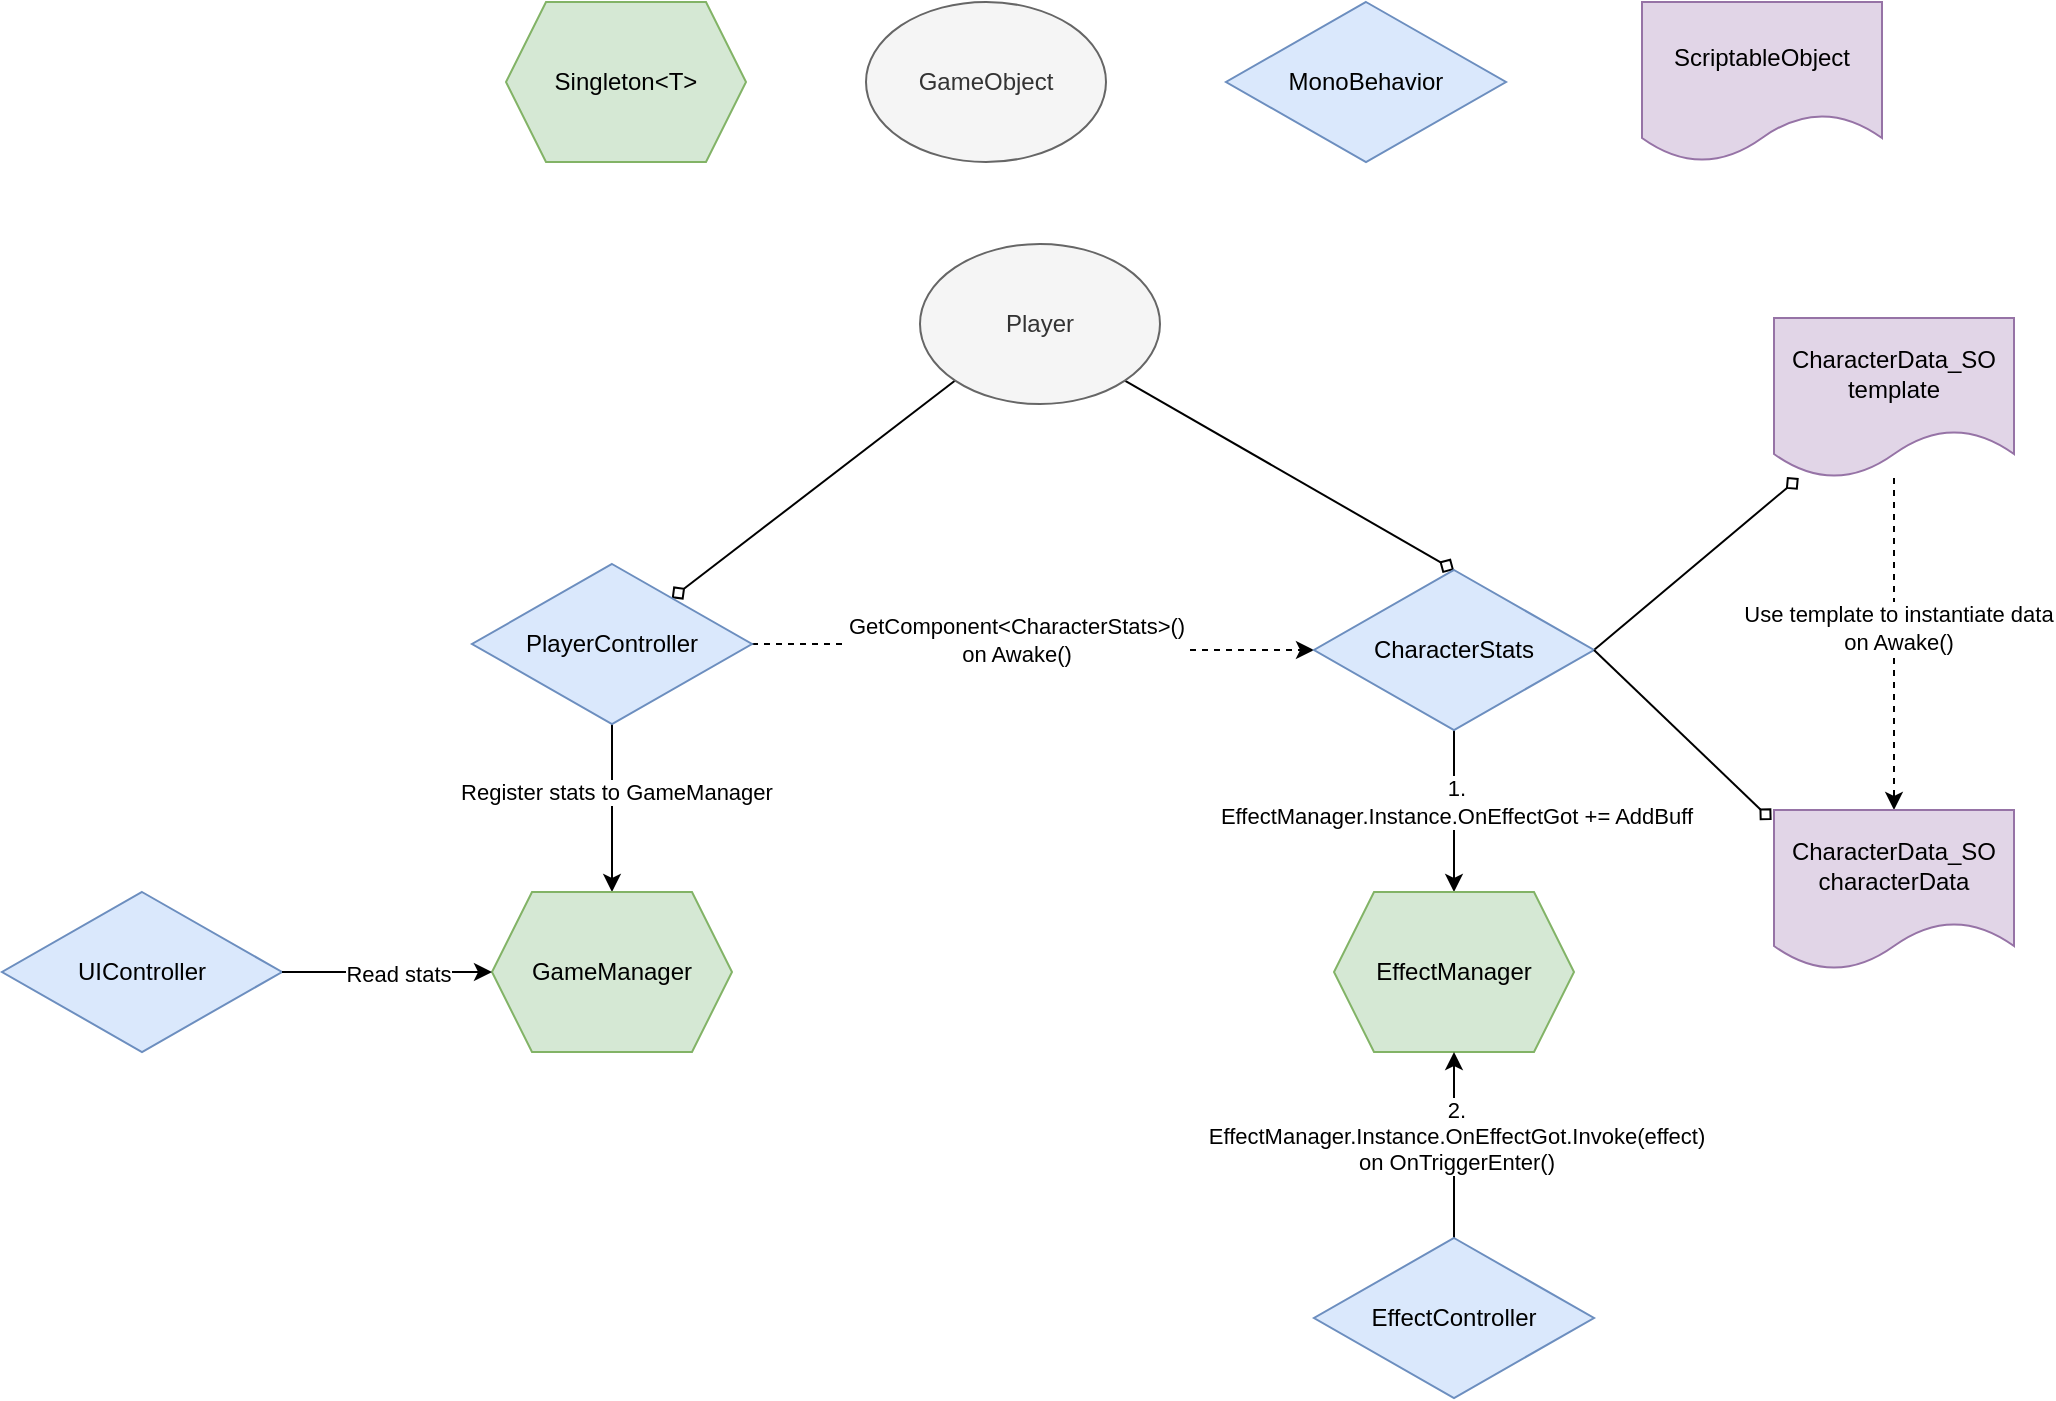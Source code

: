 <mxfile version="24.3.1" type="github">
  <diagram name="第 1 页" id="2a8IaGi-SIB8uY6eGXwn">
    <mxGraphModel dx="1868" dy="1223" grid="0" gridSize="10" guides="1" tooltips="1" connect="1" arrows="1" fold="1" page="0" pageScale="1" pageWidth="827" pageHeight="1169" math="0" shadow="0">
      <root>
        <mxCell id="0" />
        <mxCell id="1" parent="0" />
        <mxCell id="u_eatWrobegxD37L-Buj-10" value="" style="rounded=0;orthogonalLoop=1;jettySize=auto;html=1;exitX=0;exitY=1;exitDx=0;exitDy=0;endArrow=diamond;endFill=0;" edge="1" parent="1" source="u_eatWrobegxD37L-Buj-3" target="u_eatWrobegxD37L-Buj-9">
          <mxGeometry relative="1" as="geometry" />
        </mxCell>
        <mxCell id="u_eatWrobegxD37L-Buj-12" style="rounded=0;orthogonalLoop=1;jettySize=auto;html=1;exitX=1;exitY=1;exitDx=0;exitDy=0;entryX=0.5;entryY=0;entryDx=0;entryDy=0;endArrow=diamond;endFill=0;" edge="1" parent="1" source="u_eatWrobegxD37L-Buj-3" target="u_eatWrobegxD37L-Buj-11">
          <mxGeometry relative="1" as="geometry" />
        </mxCell>
        <mxCell id="u_eatWrobegxD37L-Buj-3" value="Player" style="ellipse;whiteSpace=wrap;html=1;fillColor=#f5f5f5;fontColor=#333333;strokeColor=#666666;" vertex="1" parent="1">
          <mxGeometry x="147" y="41" width="120" height="80" as="geometry" />
        </mxCell>
        <mxCell id="u_eatWrobegxD37L-Buj-15" style="edgeStyle=orthogonalEdgeStyle;rounded=0;orthogonalLoop=1;jettySize=auto;html=1;exitX=1;exitY=0.5;exitDx=0;exitDy=0;entryX=0;entryY=0.5;entryDx=0;entryDy=0;dashed=1;" edge="1" parent="1" source="u_eatWrobegxD37L-Buj-9" target="u_eatWrobegxD37L-Buj-11">
          <mxGeometry relative="1" as="geometry" />
        </mxCell>
        <mxCell id="u_eatWrobegxD37L-Buj-17" value="GetComponent&amp;lt;CharacterStats&amp;gt;()&lt;div&gt;on Awake()&lt;/div&gt;" style="edgeLabel;html=1;align=center;verticalAlign=middle;resizable=0;points=[];" vertex="1" connectable="0" parent="u_eatWrobegxD37L-Buj-15">
          <mxGeometry x="-0.073" y="2" relative="1" as="geometry">
            <mxPoint as="offset" />
          </mxGeometry>
        </mxCell>
        <mxCell id="u_eatWrobegxD37L-Buj-20" value="" style="edgeStyle=orthogonalEdgeStyle;rounded=0;orthogonalLoop=1;jettySize=auto;html=1;" edge="1" parent="1" source="u_eatWrobegxD37L-Buj-9" target="u_eatWrobegxD37L-Buj-19">
          <mxGeometry relative="1" as="geometry" />
        </mxCell>
        <mxCell id="u_eatWrobegxD37L-Buj-21" value="Register stats to GameManager" style="edgeLabel;html=1;align=center;verticalAlign=middle;resizable=0;points=[];" vertex="1" connectable="0" parent="u_eatWrobegxD37L-Buj-20">
          <mxGeometry x="-0.191" y="2" relative="1" as="geometry">
            <mxPoint as="offset" />
          </mxGeometry>
        </mxCell>
        <mxCell id="u_eatWrobegxD37L-Buj-9" value="PlayerController" style="rhombus;whiteSpace=wrap;html=1;fillColor=#dae8fc;strokeColor=#6c8ebf;" vertex="1" parent="1">
          <mxGeometry x="-77" y="201" width="140" height="80" as="geometry" />
        </mxCell>
        <mxCell id="u_eatWrobegxD37L-Buj-29" style="rounded=0;orthogonalLoop=1;jettySize=auto;html=1;exitX=1;exitY=0.5;exitDx=0;exitDy=0;endArrow=diamond;endFill=0;" edge="1" parent="1" source="u_eatWrobegxD37L-Buj-11" target="u_eatWrobegxD37L-Buj-27">
          <mxGeometry relative="1" as="geometry" />
        </mxCell>
        <mxCell id="u_eatWrobegxD37L-Buj-34" style="edgeStyle=orthogonalEdgeStyle;rounded=0;orthogonalLoop=1;jettySize=auto;html=1;exitX=0.5;exitY=1;exitDx=0;exitDy=0;entryX=0.5;entryY=0;entryDx=0;entryDy=0;" edge="1" parent="1" source="u_eatWrobegxD37L-Buj-11" target="u_eatWrobegxD37L-Buj-33">
          <mxGeometry relative="1" as="geometry" />
        </mxCell>
        <mxCell id="u_eatWrobegxD37L-Buj-35" value="&lt;div&gt;1.&lt;/div&gt;EffectManager.Instance.OnEffectGot += AddBuff" style="edgeLabel;html=1;align=center;verticalAlign=middle;resizable=0;points=[];" vertex="1" connectable="0" parent="u_eatWrobegxD37L-Buj-34">
          <mxGeometry x="-0.118" y="1" relative="1" as="geometry">
            <mxPoint as="offset" />
          </mxGeometry>
        </mxCell>
        <mxCell id="u_eatWrobegxD37L-Buj-11" value="CharacterStats" style="rhombus;whiteSpace=wrap;html=1;fillColor=#dae8fc;strokeColor=#6c8ebf;" vertex="1" parent="1">
          <mxGeometry x="344" y="204" width="140" height="80" as="geometry" />
        </mxCell>
        <mxCell id="u_eatWrobegxD37L-Buj-13" value="MonoBehavior" style="rhombus;whiteSpace=wrap;html=1;fillColor=#dae8fc;strokeColor=#6c8ebf;" vertex="1" parent="1">
          <mxGeometry x="300" y="-80" width="140" height="80" as="geometry" />
        </mxCell>
        <mxCell id="u_eatWrobegxD37L-Buj-14" value="GameObject" style="ellipse;whiteSpace=wrap;html=1;fillColor=#f5f5f5;fontColor=#333333;strokeColor=#666666;" vertex="1" parent="1">
          <mxGeometry x="120" y="-80" width="120" height="80" as="geometry" />
        </mxCell>
        <mxCell id="u_eatWrobegxD37L-Buj-18" value="Singleton&amp;lt;T&amp;gt;" style="shape=hexagon;perimeter=hexagonPerimeter2;whiteSpace=wrap;html=1;fixedSize=1;fillColor=#d5e8d4;strokeColor=#82b366;" vertex="1" parent="1">
          <mxGeometry x="-60" y="-80" width="120" height="80" as="geometry" />
        </mxCell>
        <mxCell id="u_eatWrobegxD37L-Buj-19" value="GameManager" style="shape=hexagon;perimeter=hexagonPerimeter2;whiteSpace=wrap;html=1;fixedSize=1;fillColor=#d5e8d4;strokeColor=#82b366;" vertex="1" parent="1">
          <mxGeometry x="-67" y="365" width="120" height="80" as="geometry" />
        </mxCell>
        <mxCell id="u_eatWrobegxD37L-Buj-23" value="UIController" style="rhombus;whiteSpace=wrap;html=1;fillColor=#dae8fc;strokeColor=#6c8ebf;" vertex="1" parent="1">
          <mxGeometry x="-312" y="365" width="140" height="80" as="geometry" />
        </mxCell>
        <mxCell id="u_eatWrobegxD37L-Buj-24" style="rounded=0;orthogonalLoop=1;jettySize=auto;html=1;exitX=1;exitY=0.5;exitDx=0;exitDy=0;entryX=0;entryY=0.5;entryDx=0;entryDy=0;" edge="1" parent="1" source="u_eatWrobegxD37L-Buj-23" target="u_eatWrobegxD37L-Buj-19">
          <mxGeometry relative="1" as="geometry" />
        </mxCell>
        <mxCell id="u_eatWrobegxD37L-Buj-25" value="Read stats" style="edgeLabel;html=1;align=center;verticalAlign=middle;resizable=0;points=[];" vertex="1" connectable="0" parent="u_eatWrobegxD37L-Buj-24">
          <mxGeometry x="0.103" y="-1" relative="1" as="geometry">
            <mxPoint as="offset" />
          </mxGeometry>
        </mxCell>
        <mxCell id="u_eatWrobegxD37L-Buj-26" value="ScriptableObject" style="shape=document;whiteSpace=wrap;html=1;boundedLbl=1;fillColor=#e1d5e7;strokeColor=#9673a6;" vertex="1" parent="1">
          <mxGeometry x="508" y="-80" width="120" height="80" as="geometry" />
        </mxCell>
        <mxCell id="u_eatWrobegxD37L-Buj-31" style="edgeStyle=orthogonalEdgeStyle;rounded=0;orthogonalLoop=1;jettySize=auto;html=1;entryX=0.5;entryY=0;entryDx=0;entryDy=0;dashed=1;" edge="1" parent="1" source="u_eatWrobegxD37L-Buj-27" target="u_eatWrobegxD37L-Buj-28">
          <mxGeometry relative="1" as="geometry" />
        </mxCell>
        <mxCell id="u_eatWrobegxD37L-Buj-32" value="Use template to instantiate data&lt;div&gt;on Awake()&lt;/div&gt;" style="edgeLabel;html=1;align=center;verticalAlign=middle;resizable=0;points=[];" vertex="1" connectable="0" parent="u_eatWrobegxD37L-Buj-31">
          <mxGeometry x="-0.255" y="2" relative="1" as="geometry">
            <mxPoint y="13" as="offset" />
          </mxGeometry>
        </mxCell>
        <mxCell id="u_eatWrobegxD37L-Buj-27" value="CharacterData_SO&lt;div&gt;template&lt;br&gt;&lt;/div&gt;" style="shape=document;whiteSpace=wrap;html=1;boundedLbl=1;fillColor=#e1d5e7;strokeColor=#9673a6;" vertex="1" parent="1">
          <mxGeometry x="574" y="78" width="120" height="80" as="geometry" />
        </mxCell>
        <mxCell id="u_eatWrobegxD37L-Buj-28" value="CharacterData_SO&lt;div&gt;characterData&lt;br&gt;&lt;/div&gt;" style="shape=document;whiteSpace=wrap;html=1;boundedLbl=1;fillColor=#e1d5e7;strokeColor=#9673a6;" vertex="1" parent="1">
          <mxGeometry x="574" y="324" width="120" height="80" as="geometry" />
        </mxCell>
        <mxCell id="u_eatWrobegxD37L-Buj-30" style="rounded=0;orthogonalLoop=1;jettySize=auto;html=1;exitX=1;exitY=0.5;exitDx=0;exitDy=0;entryX=-0.01;entryY=0.063;entryDx=0;entryDy=0;entryPerimeter=0;endArrow=diamond;endFill=0;" edge="1" parent="1" source="u_eatWrobegxD37L-Buj-11" target="u_eatWrobegxD37L-Buj-28">
          <mxGeometry relative="1" as="geometry" />
        </mxCell>
        <mxCell id="u_eatWrobegxD37L-Buj-33" value="EffectManager" style="shape=hexagon;perimeter=hexagonPerimeter2;whiteSpace=wrap;html=1;fixedSize=1;fillColor=#d5e8d4;strokeColor=#82b366;" vertex="1" parent="1">
          <mxGeometry x="354" y="365" width="120" height="80" as="geometry" />
        </mxCell>
        <mxCell id="u_eatWrobegxD37L-Buj-37" value="" style="edgeStyle=orthogonalEdgeStyle;rounded=0;orthogonalLoop=1;jettySize=auto;html=1;" edge="1" parent="1" source="u_eatWrobegxD37L-Buj-36" target="u_eatWrobegxD37L-Buj-33">
          <mxGeometry relative="1" as="geometry" />
        </mxCell>
        <mxCell id="u_eatWrobegxD37L-Buj-38" value="&lt;div&gt;2.&lt;/div&gt;EffectManager.Instance.OnEffectGot.Invoke(effect)&lt;div&gt;on OnTriggerEnter()&lt;br&gt;&lt;/div&gt;" style="edgeLabel;html=1;align=center;verticalAlign=middle;resizable=0;points=[];" vertex="1" connectable="0" parent="u_eatWrobegxD37L-Buj-37">
          <mxGeometry x="0.1" y="-1" relative="1" as="geometry">
            <mxPoint as="offset" />
          </mxGeometry>
        </mxCell>
        <mxCell id="u_eatWrobegxD37L-Buj-36" value="EffectController" style="rhombus;whiteSpace=wrap;html=1;fillColor=#dae8fc;strokeColor=#6c8ebf;" vertex="1" parent="1">
          <mxGeometry x="344" y="538" width="140" height="80" as="geometry" />
        </mxCell>
      </root>
    </mxGraphModel>
  </diagram>
</mxfile>
